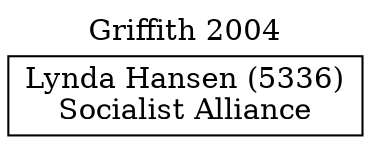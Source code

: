 // House preference flow
digraph "Lynda Hansen (5336)_Griffith_2004" {
	graph [label="Griffith 2004" labelloc=t mclimit=10]
	node [shape=box]
	"Lynda Hansen (5336)" [label="Lynda Hansen (5336)
Socialist Alliance"]
}
